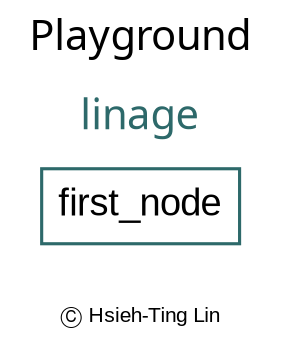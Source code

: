 digraph {
  stylesheet = "/Users/mac/Dropbox/slides/font.css";
  graph[                                  // 1. Define the graph
      label = "Playground";               // splines = ortho;
      rankdir = "LR";                     //
      compound = true;                    // Note: TD for top to down
      nodesep = 0.2;                      // Note: distance in x
      ranksep = 0.5;                      // Note: distance in y
      labelloc = t;                       // or t for down, labeljust = l
      fontname = "Rubik-Regular";         //
      fontpath = "./"; fontsize = "20pt"; //
  ];
  copyright[                       //
      shape = none,                //
      color = "#2d696a";           // a.k.a. stroke-color
      fontsize = "10pt",           //
      fontname = "Arial";          //
      label = "Ⓒ Hsieh-Ting Lin"]; // copyright message
  //
  node[                   // 2. Define the default node
      shape = record,     // ___
      color = "#2d696a";  // a.k.a. stroke-color
      penwidth = 1.5,     //
      fontsize = "18pt",  //
      fontname = "Arial"; //
  ];
  edge[               // 3. Define the default edge
      color = black;  //
      penwidth = 1.5; // a.k.a. stroke-width
  ];
  subgraph cluster_linage { // 4. Define a subgraph cluster
    label = "linage";
    labelloc = "t";
    color = white;
    fontcolor = "#2d696a";
    // ___ Start here
    group_1_first_node[       // 5. Create a node
        label = "first_node"; //
        group = "1";          // 6. group the node
    ];
  };
  // 7. Link the nodes ___
}
